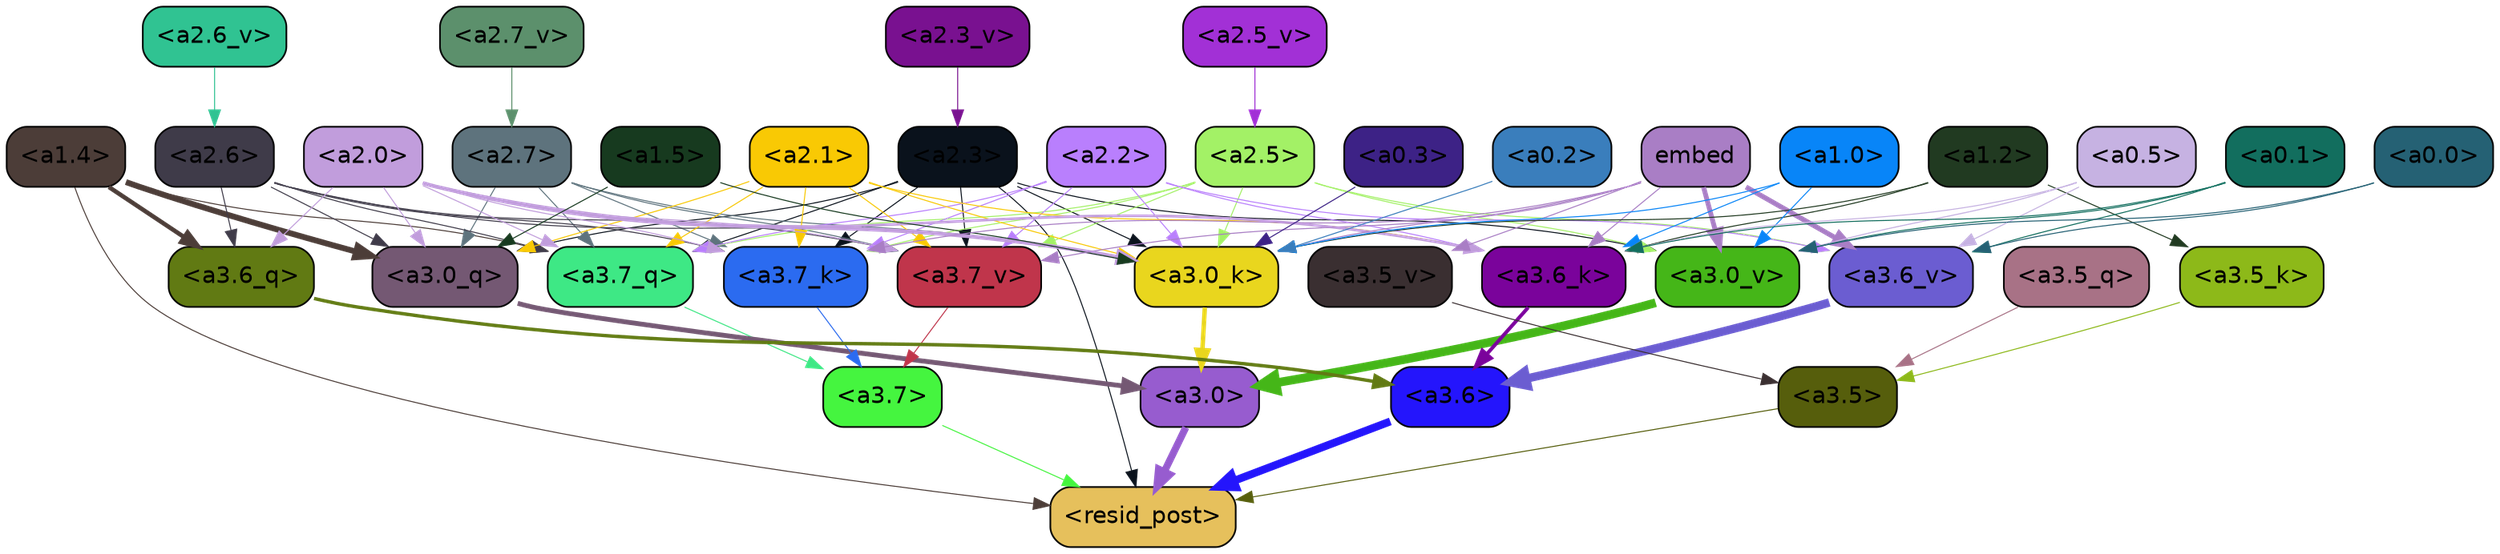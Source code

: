 strict digraph "" {
	graph [bgcolor=transparent,
		layout=dot,
		overlap=false,
		splines=true
	];
	"<a3.7>"	[color=black,
		fillcolor="#45f53f",
		fontname=Helvetica,
		shape=box,
		style="filled, rounded"];
	"<resid_post>"	[color=black,
		fillcolor="#e6c05c",
		fontname=Helvetica,
		shape=box,
		style="filled, rounded"];
	"<a3.7>" -> "<resid_post>"	[color="#45f53f",
		penwidth=0.6];
	"<a3.6>"	[color=black,
		fillcolor="#2415fc",
		fontname=Helvetica,
		shape=box,
		style="filled, rounded"];
	"<a3.6>" -> "<resid_post>"	[color="#2415fc",
		penwidth=4.6696330308914185];
	"<a3.5>"	[color=black,
		fillcolor="#565e0c",
		fontname=Helvetica,
		shape=box,
		style="filled, rounded"];
	"<a3.5>" -> "<resid_post>"	[color="#565e0c",
		penwidth=0.6];
	"<a3.0>"	[color=black,
		fillcolor="#975ccf",
		fontname=Helvetica,
		shape=box,
		style="filled, rounded"];
	"<a3.0>" -> "<resid_post>"	[color="#975ccf",
		penwidth=4.282557368278503];
	"<a2.3>"	[color=black,
		fillcolor="#0a121c",
		fontname=Helvetica,
		shape=box,
		style="filled, rounded"];
	"<a2.3>" -> "<resid_post>"	[color="#0a121c",
		penwidth=0.6];
	"<a3.7_q>"	[color=black,
		fillcolor="#3ee885",
		fontname=Helvetica,
		shape=box,
		style="filled, rounded"];
	"<a2.3>" -> "<a3.7_q>"	[color="#0a121c",
		penwidth=0.6];
	"<a3.0_q>"	[color=black,
		fillcolor="#745873",
		fontname=Helvetica,
		shape=box,
		style="filled, rounded"];
	"<a2.3>" -> "<a3.0_q>"	[color="#0a121c",
		penwidth=0.6];
	"<a3.7_k>"	[color=black,
		fillcolor="#2b6bf0",
		fontname=Helvetica,
		shape=box,
		style="filled, rounded"];
	"<a2.3>" -> "<a3.7_k>"	[color="#0a121c",
		penwidth=0.6];
	"<a3.0_k>"	[color=black,
		fillcolor="#e9d61e",
		fontname=Helvetica,
		shape=box,
		style="filled, rounded"];
	"<a2.3>" -> "<a3.0_k>"	[color="#0a121c",
		penwidth=0.6];
	"<a3.7_v>"	[color=black,
		fillcolor="#c0354b",
		fontname=Helvetica,
		shape=box,
		style="filled, rounded"];
	"<a2.3>" -> "<a3.7_v>"	[color="#0a121c",
		penwidth=0.6];
	"<a3.0_v>"	[color=black,
		fillcolor="#45b618",
		fontname=Helvetica,
		shape=box,
		style="filled, rounded"];
	"<a2.3>" -> "<a3.0_v>"	[color="#0a121c",
		penwidth=0.6];
	"<a1.4>"	[color=black,
		fillcolor="#4c3d38",
		fontname=Helvetica,
		shape=box,
		style="filled, rounded"];
	"<a1.4>" -> "<resid_post>"	[color="#4c3d38",
		penwidth=0.6];
	"<a1.4>" -> "<a3.7_q>"	[color="#4c3d38",
		penwidth=0.6];
	"<a3.6_q>"	[color=black,
		fillcolor="#617a13",
		fontname=Helvetica,
		shape=box,
		style="filled, rounded"];
	"<a1.4>" -> "<a3.6_q>"	[color="#4c3d38",
		penwidth=2.6073555648326874];
	"<a1.4>" -> "<a3.0_q>"	[color="#4c3d38",
		penwidth=3.4971605762839317];
	"<a3.7_q>" -> "<a3.7>"	[color="#3ee885",
		penwidth=0.6];
	"<a3.6_q>" -> "<a3.6>"	[color="#617a13",
		penwidth=2.03758105635643];
	"<a3.5_q>"	[color=black,
		fillcolor="#a87286",
		fontname=Helvetica,
		shape=box,
		style="filled, rounded"];
	"<a3.5_q>" -> "<a3.5>"	[color="#a87286",
		penwidth=0.6];
	"<a3.0_q>" -> "<a3.0>"	[color="#745873",
		penwidth=2.8638100624084473];
	"<a3.7_k>" -> "<a3.7>"	[color="#2b6bf0",
		penwidth=0.6];
	"<a3.6_k>"	[color=black,
		fillcolor="#7a039b",
		fontname=Helvetica,
		shape=box,
		style="filled, rounded"];
	"<a3.6_k>" -> "<a3.6>"	[color="#7a039b",
		penwidth=2.174198240041733];
	"<a3.5_k>"	[color=black,
		fillcolor="#8db919",
		fontname=Helvetica,
		shape=box,
		style="filled, rounded"];
	"<a3.5_k>" -> "<a3.5>"	[color="#8db919",
		penwidth=0.6];
	"<a3.0_k>" -> "<a3.0>"	[color="#e9d61e",
		penwidth=2.6274144649505615];
	"<a3.7_v>" -> "<a3.7>"	[color="#c0354b",
		penwidth=0.6];
	"<a3.6_v>"	[color=black,
		fillcolor="#6b5dd1",
		fontname=Helvetica,
		shape=box,
		style="filled, rounded"];
	"<a3.6_v>" -> "<a3.6>"	[color="#6b5dd1",
		penwidth=5.002329230308533];
	"<a3.5_v>"	[color=black,
		fillcolor="#3a2f31",
		fontname=Helvetica,
		shape=box,
		style="filled, rounded"];
	"<a3.5_v>" -> "<a3.5>"	[color="#3a2f31",
		penwidth=0.6];
	"<a3.0_v>" -> "<a3.0>"	[color="#45b618",
		penwidth=5.188832879066467];
	"<a2.7>"	[color=black,
		fillcolor="#5e737d",
		fontname=Helvetica,
		shape=box,
		style="filled, rounded"];
	"<a2.7>" -> "<a3.7_q>"	[color="#5e737d",
		penwidth=0.6];
	"<a2.7>" -> "<a3.0_q>"	[color="#5e737d",
		penwidth=0.6];
	"<a2.7>" -> "<a3.7_k>"	[color="#5e737d",
		penwidth=0.6];
	"<a2.7>" -> "<a3.0_k>"	[color="#5e737d",
		penwidth=0.6];
	"<a2.7>" -> "<a3.7_v>"	[color="#5e737d",
		penwidth=0.6];
	"<a2.6>"	[color=black,
		fillcolor="#3f3b49",
		fontname=Helvetica,
		shape=box,
		style="filled, rounded"];
	"<a2.6>" -> "<a3.7_q>"	[color="#3f3b49",
		penwidth=0.6];
	"<a2.6>" -> "<a3.6_q>"	[color="#3f3b49",
		penwidth=0.6];
	"<a2.6>" -> "<a3.0_q>"	[color="#3f3b49",
		penwidth=0.6];
	"<a2.6>" -> "<a3.7_k>"	[color="#3f3b49",
		penwidth=0.6];
	"<a2.6>" -> "<a3.0_k>"	[color="#3f3b49",
		penwidth=0.6];
	"<a2.6>" -> "<a3.7_v>"	[color="#3f3b49",
		penwidth=0.6];
	"<a2.5>"	[color=black,
		fillcolor="#a3f166",
		fontname=Helvetica,
		shape=box,
		style="filled, rounded"];
	"<a2.5>" -> "<a3.7_q>"	[color="#a3f166",
		penwidth=0.6];
	"<a2.5>" -> "<a3.7_k>"	[color="#a3f166",
		penwidth=0.6];
	"<a2.5>" -> "<a3.0_k>"	[color="#a3f166",
		penwidth=0.6];
	"<a2.5>" -> "<a3.7_v>"	[color="#a3f166",
		penwidth=0.6];
	"<a2.5>" -> "<a3.6_v>"	[color="#a3f166",
		penwidth=0.6];
	"<a2.5>" -> "<a3.0_v>"	[color="#a3f166",
		penwidth=0.6];
	"<a2.2>"	[color=black,
		fillcolor="#b97ffd",
		fontname=Helvetica,
		shape=box,
		style="filled, rounded"];
	"<a2.2>" -> "<a3.7_q>"	[color="#b97ffd",
		penwidth=0.6];
	"<a2.2>" -> "<a3.7_k>"	[color="#b97ffd",
		penwidth=0.6];
	"<a2.2>" -> "<a3.6_k>"	[color="#b97ffd",
		penwidth=0.6];
	"<a2.2>" -> "<a3.0_k>"	[color="#b97ffd",
		penwidth=0.6];
	"<a2.2>" -> "<a3.7_v>"	[color="#b97ffd",
		penwidth=0.6];
	"<a2.2>" -> "<a3.6_v>"	[color="#b97ffd",
		penwidth=0.6];
	"<a2.1>"	[color=black,
		fillcolor="#f9c904",
		fontname=Helvetica,
		shape=box,
		style="filled, rounded"];
	"<a2.1>" -> "<a3.7_q>"	[color="#f9c904",
		penwidth=0.6];
	"<a2.1>" -> "<a3.0_q>"	[color="#f9c904",
		penwidth=0.6];
	"<a2.1>" -> "<a3.7_k>"	[color="#f9c904",
		penwidth=0.6];
	"<a2.1>" -> "<a3.6_k>"	[color="#f9c904",
		penwidth=0.6];
	"<a2.1>" -> "<a3.0_k>"	[color="#f9c904",
		penwidth=0.6];
	"<a2.1>" -> "<a3.7_v>"	[color="#f9c904",
		penwidth=0.6];
	"<a2.0>"	[color=black,
		fillcolor="#c19ddc",
		fontname=Helvetica,
		shape=box,
		style="filled, rounded"];
	"<a2.0>" -> "<a3.7_q>"	[color="#c19ddc",
		penwidth=0.6];
	"<a2.0>" -> "<a3.6_q>"	[color="#c19ddc",
		penwidth=0.6];
	"<a2.0>" -> "<a3.0_q>"	[color="#c19ddc",
		penwidth=0.6];
	"<a2.0>" -> "<a3.7_k>"	[color="#c19ddc",
		penwidth=0.6];
	"<a2.0>" -> "<a3.6_k>"	[color="#c19ddc",
		penwidth=1.5568191409111023];
	"<a2.0>" -> "<a3.0_k>"	[color="#c19ddc",
		penwidth=2.270527422428131];
	"<a2.0>" -> "<a3.7_v>"	[color="#c19ddc",
		penwidth=0.6];
	"<a1.5>"	[color=black,
		fillcolor="#173a1f",
		fontname=Helvetica,
		shape=box,
		style="filled, rounded"];
	"<a1.5>" -> "<a3.0_q>"	[color="#173a1f",
		penwidth=0.6];
	"<a1.5>" -> "<a3.0_k>"	[color="#173a1f",
		penwidth=0.6];
	embed	[color=black,
		fillcolor="#a97ec5",
		fontname=Helvetica,
		shape=box,
		style="filled, rounded"];
	embed -> "<a3.7_k>"	[color="#a97ec5",
		penwidth=0.6];
	embed -> "<a3.6_k>"	[color="#a97ec5",
		penwidth=0.6];
	embed -> "<a3.0_k>"	[color="#a97ec5",
		penwidth=0.6];
	embed -> "<a3.7_v>"	[color="#a97ec5",
		penwidth=0.6];
	embed -> "<a3.6_v>"	[color="#a97ec5",
		penwidth=2.9588699340820312];
	embed -> "<a3.5_v>"	[color="#a97ec5",
		penwidth=0.6];
	embed -> "<a3.0_v>"	[color="#a97ec5",
		penwidth=2.8686431646347046];
	"<a1.2>"	[color=black,
		fillcolor="#213a21",
		fontname=Helvetica,
		shape=box,
		style="filled, rounded"];
	"<a1.2>" -> "<a3.6_k>"	[color="#213a21",
		penwidth=0.6];
	"<a1.2>" -> "<a3.5_k>"	[color="#213a21",
		penwidth=0.6];
	"<a1.2>" -> "<a3.0_k>"	[color="#213a21",
		penwidth=0.6];
	"<a1.0>"	[color=black,
		fillcolor="#0885f8",
		fontname=Helvetica,
		shape=box,
		style="filled, rounded"];
	"<a1.0>" -> "<a3.6_k>"	[color="#0885f8",
		penwidth=0.6];
	"<a1.0>" -> "<a3.0_k>"	[color="#0885f8",
		penwidth=0.6];
	"<a1.0>" -> "<a3.0_v>"	[color="#0885f8",
		penwidth=0.6];
	"<a0.5>"	[color=black,
		fillcolor="#c6b2e2",
		fontname=Helvetica,
		shape=box,
		style="filled, rounded"];
	"<a0.5>" -> "<a3.6_k>"	[color="#c6b2e2",
		penwidth=0.6];
	"<a0.5>" -> "<a3.6_v>"	[color="#c6b2e2",
		penwidth=0.6];
	"<a0.5>" -> "<a3.0_v>"	[color="#c6b2e2",
		penwidth=0.6421224474906921];
	"<a0.1>"	[color=black,
		fillcolor="#126e5e",
		fontname=Helvetica,
		shape=box,
		style="filled, rounded"];
	"<a0.1>" -> "<a3.6_k>"	[color="#126e5e",
		penwidth=0.6];
	"<a0.1>" -> "<a3.6_v>"	[color="#126e5e",
		penwidth=0.6];
	"<a0.1>" -> "<a3.0_v>"	[color="#126e5e",
		penwidth=0.6];
	"<a0.3>"	[color=black,
		fillcolor="#3d2286",
		fontname=Helvetica,
		shape=box,
		style="filled, rounded"];
	"<a0.3>" -> "<a3.0_k>"	[color="#3d2286",
		penwidth=0.6];
	"<a0.2>"	[color=black,
		fillcolor="#3a7ebc",
		fontname=Helvetica,
		shape=box,
		style="filled, rounded"];
	"<a0.2>" -> "<a3.0_k>"	[color="#3a7ebc",
		penwidth=0.6];
	"<a0.0>"	[color=black,
		fillcolor="#256174",
		fontname=Helvetica,
		shape=box,
		style="filled, rounded"];
	"<a0.0>" -> "<a3.6_v>"	[color="#256174",
		penwidth=0.6];
	"<a0.0>" -> "<a3.0_v>"	[color="#256174",
		penwidth=0.6];
	"<a2.7_v>"	[color=black,
		fillcolor="#5c906c",
		fontname=Helvetica,
		shape=box,
		style="filled, rounded"];
	"<a2.7_v>" -> "<a2.7>"	[color="#5c906c",
		penwidth=0.6];
	"<a2.6_v>"	[color=black,
		fillcolor="#30c392",
		fontname=Helvetica,
		shape=box,
		style="filled, rounded"];
	"<a2.6_v>" -> "<a2.6>"	[color="#30c392",
		penwidth=0.6];
	"<a2.5_v>"	[color=black,
		fillcolor="#a230d6",
		fontname=Helvetica,
		shape=box,
		style="filled, rounded"];
	"<a2.5_v>" -> "<a2.5>"	[color="#a230d6",
		penwidth=0.6];
	"<a2.3_v>"	[color=black,
		fillcolor="#791190",
		fontname=Helvetica,
		shape=box,
		style="filled, rounded"];
	"<a2.3_v>" -> "<a2.3>"	[color="#791190",
		penwidth=0.6];
}
